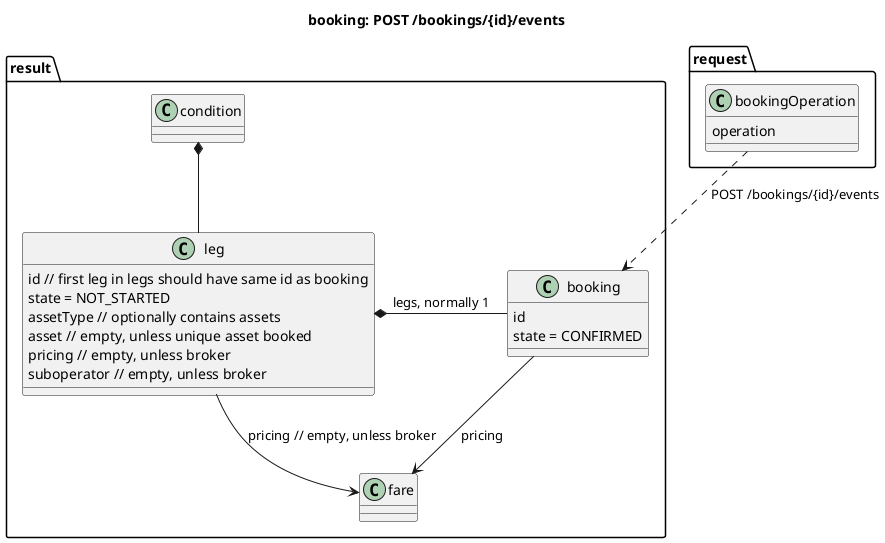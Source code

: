 @startuml booking module

title booking: POST /bookings/{id}/events

set namespaceSeparator ::

class request::bookingOperation {
    operation 
}

class result::booking {
    id 
    state = CONFIRMED
}
class result::leg {
    id // first leg in legs should have same id as booking
    state = NOT_STARTED
    assetType // optionally contains assets
    asset // empty, unless unique asset booked
    pricing // empty, unless broker
    suboperator // empty, unless broker
}

class result::fare {}
class result::condition {}

result::booking -left-* result::leg : legs, normally 1
result::booking -down-> result::fare : pricing

result::leg -up-* result::condition
result::leg --> result::fare: pricing // empty, unless broker

request::bookingOperation ..> result::booking : POST /bookings/{id}/events


@enduml
